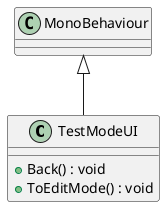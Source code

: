 @startuml
class TestModeUI {
    + Back() : void
    + ToEditMode() : void
}
MonoBehaviour <|-- TestModeUI
@enduml
